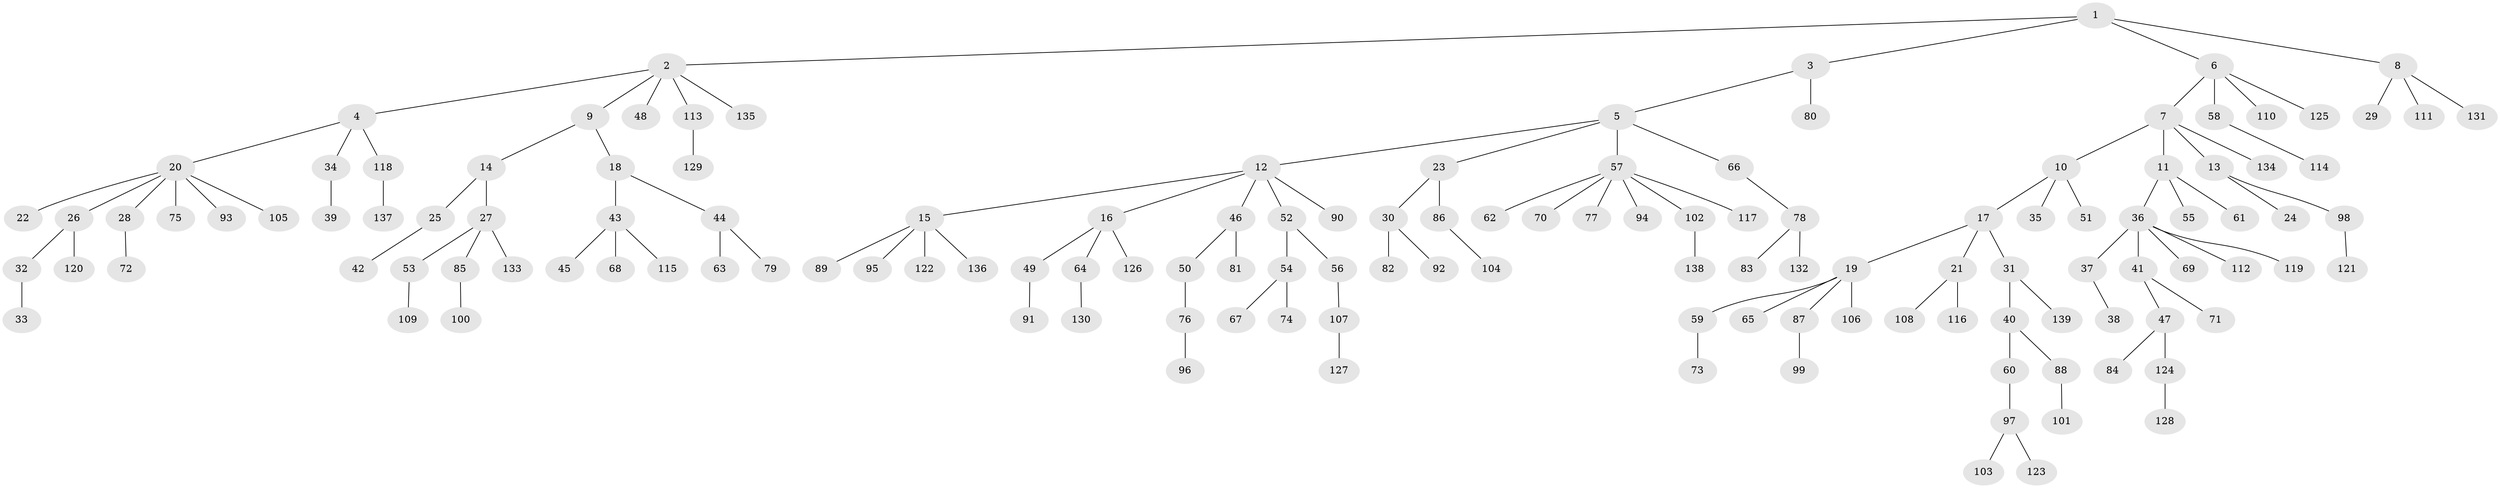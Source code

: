 // Generated by graph-tools (version 1.1) at 2025/37/03/09/25 02:37:00]
// undirected, 139 vertices, 138 edges
graph export_dot {
graph [start="1"]
  node [color=gray90,style=filled];
  1;
  2;
  3;
  4;
  5;
  6;
  7;
  8;
  9;
  10;
  11;
  12;
  13;
  14;
  15;
  16;
  17;
  18;
  19;
  20;
  21;
  22;
  23;
  24;
  25;
  26;
  27;
  28;
  29;
  30;
  31;
  32;
  33;
  34;
  35;
  36;
  37;
  38;
  39;
  40;
  41;
  42;
  43;
  44;
  45;
  46;
  47;
  48;
  49;
  50;
  51;
  52;
  53;
  54;
  55;
  56;
  57;
  58;
  59;
  60;
  61;
  62;
  63;
  64;
  65;
  66;
  67;
  68;
  69;
  70;
  71;
  72;
  73;
  74;
  75;
  76;
  77;
  78;
  79;
  80;
  81;
  82;
  83;
  84;
  85;
  86;
  87;
  88;
  89;
  90;
  91;
  92;
  93;
  94;
  95;
  96;
  97;
  98;
  99;
  100;
  101;
  102;
  103;
  104;
  105;
  106;
  107;
  108;
  109;
  110;
  111;
  112;
  113;
  114;
  115;
  116;
  117;
  118;
  119;
  120;
  121;
  122;
  123;
  124;
  125;
  126;
  127;
  128;
  129;
  130;
  131;
  132;
  133;
  134;
  135;
  136;
  137;
  138;
  139;
  1 -- 2;
  1 -- 3;
  1 -- 6;
  1 -- 8;
  2 -- 4;
  2 -- 9;
  2 -- 48;
  2 -- 113;
  2 -- 135;
  3 -- 5;
  3 -- 80;
  4 -- 20;
  4 -- 34;
  4 -- 118;
  5 -- 12;
  5 -- 23;
  5 -- 57;
  5 -- 66;
  6 -- 7;
  6 -- 58;
  6 -- 110;
  6 -- 125;
  7 -- 10;
  7 -- 11;
  7 -- 13;
  7 -- 134;
  8 -- 29;
  8 -- 111;
  8 -- 131;
  9 -- 14;
  9 -- 18;
  10 -- 17;
  10 -- 35;
  10 -- 51;
  11 -- 36;
  11 -- 55;
  11 -- 61;
  12 -- 15;
  12 -- 16;
  12 -- 46;
  12 -- 52;
  12 -- 90;
  13 -- 24;
  13 -- 98;
  14 -- 25;
  14 -- 27;
  15 -- 89;
  15 -- 95;
  15 -- 122;
  15 -- 136;
  16 -- 49;
  16 -- 64;
  16 -- 126;
  17 -- 19;
  17 -- 21;
  17 -- 31;
  18 -- 43;
  18 -- 44;
  19 -- 59;
  19 -- 65;
  19 -- 87;
  19 -- 106;
  20 -- 22;
  20 -- 26;
  20 -- 28;
  20 -- 75;
  20 -- 93;
  20 -- 105;
  21 -- 108;
  21 -- 116;
  23 -- 30;
  23 -- 86;
  25 -- 42;
  26 -- 32;
  26 -- 120;
  27 -- 53;
  27 -- 85;
  27 -- 133;
  28 -- 72;
  30 -- 82;
  30 -- 92;
  31 -- 40;
  31 -- 139;
  32 -- 33;
  34 -- 39;
  36 -- 37;
  36 -- 41;
  36 -- 69;
  36 -- 112;
  36 -- 119;
  37 -- 38;
  40 -- 60;
  40 -- 88;
  41 -- 47;
  41 -- 71;
  43 -- 45;
  43 -- 68;
  43 -- 115;
  44 -- 63;
  44 -- 79;
  46 -- 50;
  46 -- 81;
  47 -- 84;
  47 -- 124;
  49 -- 91;
  50 -- 76;
  52 -- 54;
  52 -- 56;
  53 -- 109;
  54 -- 67;
  54 -- 74;
  56 -- 107;
  57 -- 62;
  57 -- 70;
  57 -- 77;
  57 -- 94;
  57 -- 102;
  57 -- 117;
  58 -- 114;
  59 -- 73;
  60 -- 97;
  64 -- 130;
  66 -- 78;
  76 -- 96;
  78 -- 83;
  78 -- 132;
  85 -- 100;
  86 -- 104;
  87 -- 99;
  88 -- 101;
  97 -- 103;
  97 -- 123;
  98 -- 121;
  102 -- 138;
  107 -- 127;
  113 -- 129;
  118 -- 137;
  124 -- 128;
}
